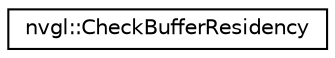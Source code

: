digraph "Graphical Class Hierarchy"
{
 // LATEX_PDF_SIZE
  edge [fontname="Helvetica",fontsize="10",labelfontname="Helvetica",labelfontsize="10"];
  node [fontname="Helvetica",fontsize="10",shape=record];
  rankdir="LR";
  Node0 [label="nvgl::CheckBufferResidency",height=0.2,width=0.4,color="black", fillcolor="white", style="filled",URL="$classnvgl_1_1_check_buffer_residency.html",tooltip=" "];
}
